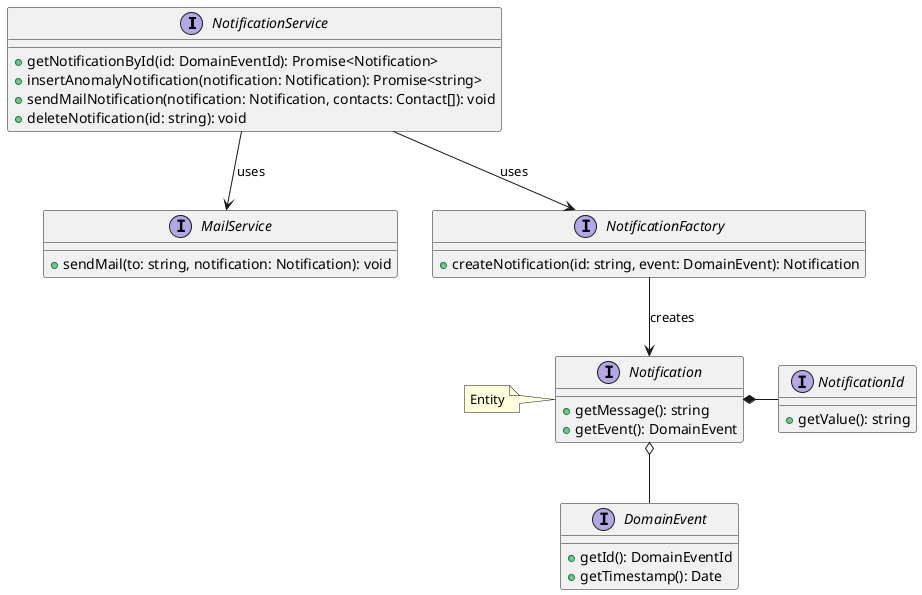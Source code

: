 @startuml

interface NotificationService {
  + getNotificationById(id: DomainEventId): Promise<Notification>
  + insertAnomalyNotification(notification: Notification): Promise<string>
  + sendMailNotification(notification: Notification, contacts: Contact[]): void
  + deleteNotification(id: string): void
}

interface MailService {
  + sendMail(to: string, notification: Notification): void
}

interface Notification {
  + getMessage(): string
  + getEvent(): DomainEvent
}

interface NotificationId {
  + getValue(): string
}

interface NotificationFactory {
  + createNotification(id: string, event: DomainEvent): Notification
}

interface DomainEvent {
  + getId(): DomainEventId
  + getTimestamp(): Date
}

Notification o-- DomainEvent
Notification *- NotificationId

NotificationFactory --> Notification : creates
NotificationService --> MailService : uses
NotificationService --> NotificationFactory : uses

note left of Notification : Entity


@enduml
